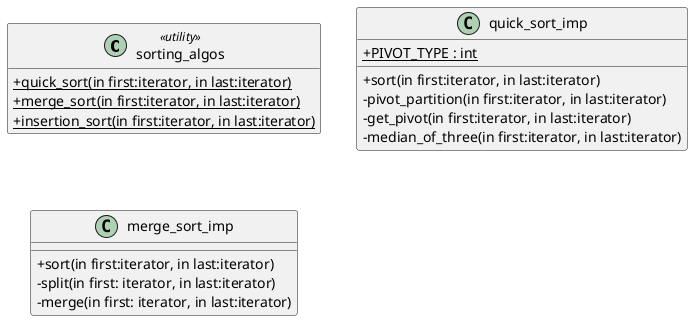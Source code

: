 @startuml

skinparam classAttributeIconSize 0


class sorting_algos <<utility>> {
    {static}+quick_sort(in first:iterator, in last:iterator)
    {static}+merge_sort(in first:iterator, in last:iterator)
    {static}+insertion_sort(in first:iterator, in last:iterator)

}

class quick_sort_imp {
   {static}+ PIVOT_TYPE : int

   +sort(in first:iterator, in last:iterator)
   -pivot_partition(in first:iterator, in last:iterator)
   -get_pivot(in first:iterator, in last:iterator)
   -median_of_three(in first:iterator, in last:iterator)
}

class merge_sort_imp {
    +sort(in first:iterator, in last:iterator)
    -split(in first: iterator, in last:iterator)
    -merge(in first: iterator, in last:iterator)
}


hide sorting_algos attributes
@enduml
